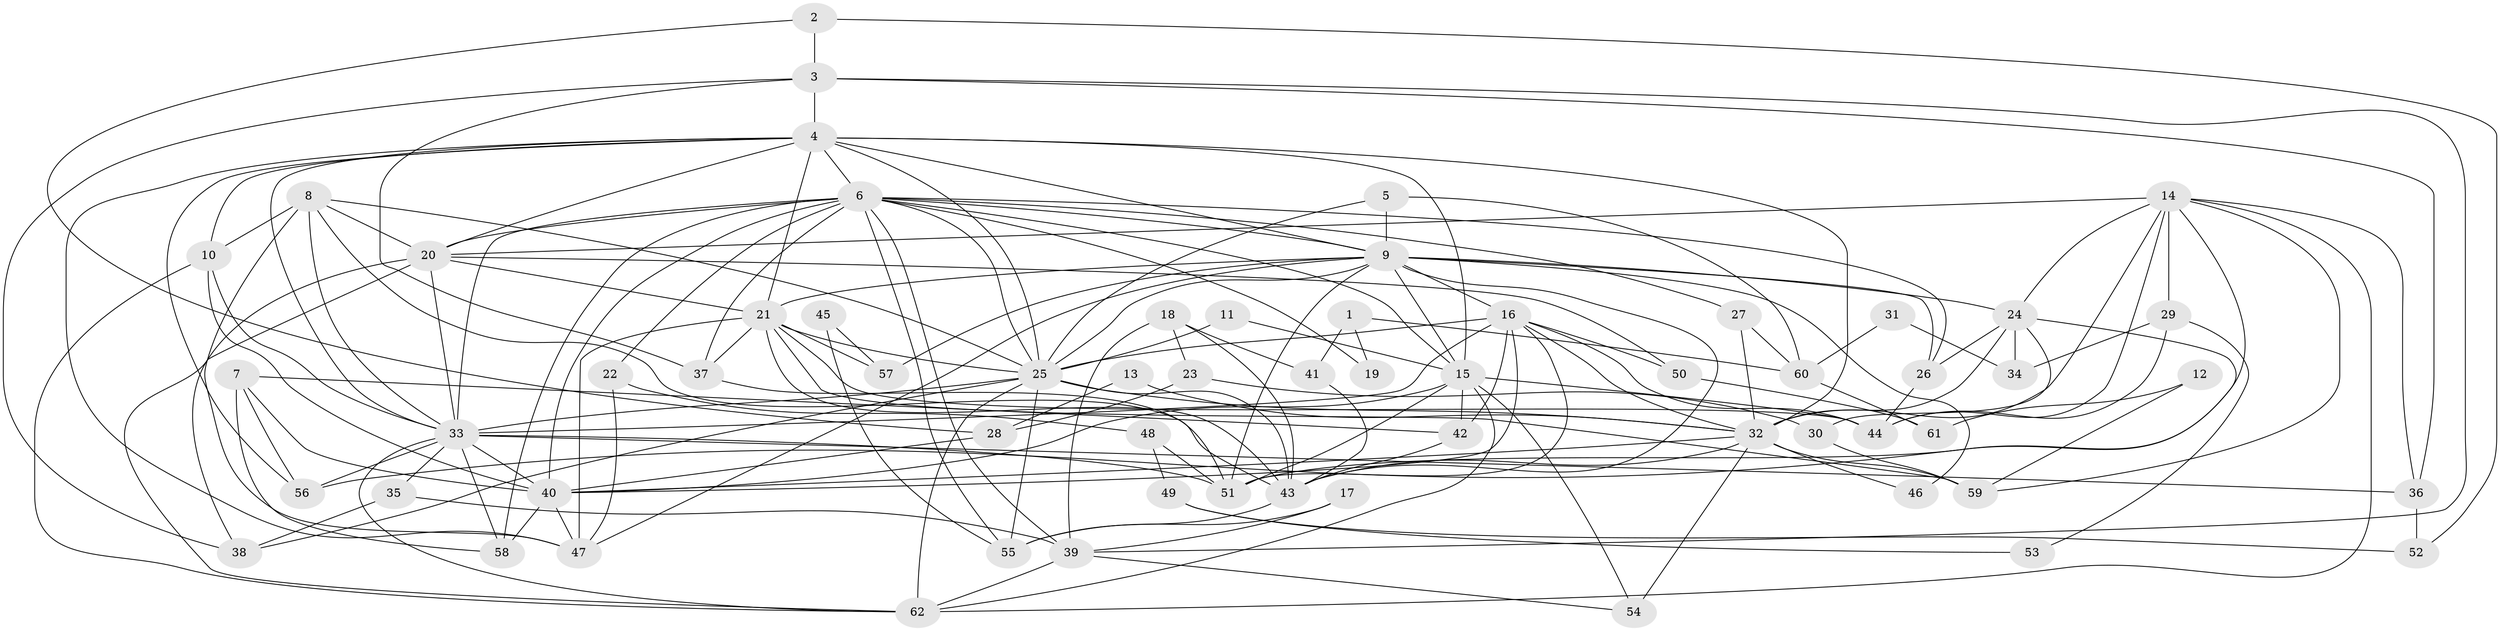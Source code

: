 // original degree distribution, {3: 0.29838709677419356, 6: 0.12903225806451613, 5: 0.14516129032258066, 4: 0.22580645161290322, 2: 0.14516129032258066, 7: 0.04032258064516129, 8: 0.016129032258064516}
// Generated by graph-tools (version 1.1) at 2025/36/03/09/25 02:36:16]
// undirected, 62 vertices, 166 edges
graph export_dot {
graph [start="1"]
  node [color=gray90,style=filled];
  1;
  2;
  3;
  4;
  5;
  6;
  7;
  8;
  9;
  10;
  11;
  12;
  13;
  14;
  15;
  16;
  17;
  18;
  19;
  20;
  21;
  22;
  23;
  24;
  25;
  26;
  27;
  28;
  29;
  30;
  31;
  32;
  33;
  34;
  35;
  36;
  37;
  38;
  39;
  40;
  41;
  42;
  43;
  44;
  45;
  46;
  47;
  48;
  49;
  50;
  51;
  52;
  53;
  54;
  55;
  56;
  57;
  58;
  59;
  60;
  61;
  62;
  1 -- 19 [weight=1.0];
  1 -- 41 [weight=1.0];
  1 -- 60 [weight=1.0];
  2 -- 3 [weight=1.0];
  2 -- 28 [weight=1.0];
  2 -- 52 [weight=1.0];
  3 -- 4 [weight=1.0];
  3 -- 36 [weight=1.0];
  3 -- 37 [weight=1.0];
  3 -- 38 [weight=1.0];
  3 -- 39 [weight=1.0];
  4 -- 6 [weight=1.0];
  4 -- 9 [weight=1.0];
  4 -- 10 [weight=1.0];
  4 -- 15 [weight=1.0];
  4 -- 20 [weight=1.0];
  4 -- 21 [weight=1.0];
  4 -- 25 [weight=1.0];
  4 -- 32 [weight=1.0];
  4 -- 33 [weight=1.0];
  4 -- 47 [weight=1.0];
  4 -- 56 [weight=1.0];
  5 -- 9 [weight=1.0];
  5 -- 25 [weight=1.0];
  5 -- 60 [weight=1.0];
  6 -- 9 [weight=1.0];
  6 -- 15 [weight=1.0];
  6 -- 19 [weight=1.0];
  6 -- 20 [weight=1.0];
  6 -- 22 [weight=1.0];
  6 -- 25 [weight=1.0];
  6 -- 26 [weight=1.0];
  6 -- 27 [weight=1.0];
  6 -- 33 [weight=2.0];
  6 -- 37 [weight=1.0];
  6 -- 39 [weight=1.0];
  6 -- 40 [weight=2.0];
  6 -- 55 [weight=1.0];
  6 -- 58 [weight=2.0];
  7 -- 40 [weight=1.0];
  7 -- 42 [weight=1.0];
  7 -- 56 [weight=1.0];
  7 -- 58 [weight=1.0];
  8 -- 10 [weight=3.0];
  8 -- 20 [weight=1.0];
  8 -- 25 [weight=1.0];
  8 -- 33 [weight=1.0];
  8 -- 43 [weight=1.0];
  8 -- 47 [weight=1.0];
  9 -- 15 [weight=2.0];
  9 -- 16 [weight=1.0];
  9 -- 21 [weight=2.0];
  9 -- 24 [weight=1.0];
  9 -- 25 [weight=1.0];
  9 -- 26 [weight=2.0];
  9 -- 43 [weight=1.0];
  9 -- 46 [weight=2.0];
  9 -- 47 [weight=1.0];
  9 -- 51 [weight=1.0];
  9 -- 57 [weight=1.0];
  10 -- 33 [weight=1.0];
  10 -- 40 [weight=1.0];
  10 -- 62 [weight=1.0];
  11 -- 15 [weight=1.0];
  11 -- 25 [weight=1.0];
  12 -- 59 [weight=1.0];
  12 -- 61 [weight=1.0];
  13 -- 28 [weight=1.0];
  13 -- 32 [weight=1.0];
  14 -- 20 [weight=1.0];
  14 -- 24 [weight=1.0];
  14 -- 29 [weight=2.0];
  14 -- 32 [weight=2.0];
  14 -- 36 [weight=1.0];
  14 -- 44 [weight=1.0];
  14 -- 56 [weight=1.0];
  14 -- 59 [weight=1.0];
  14 -- 62 [weight=1.0];
  15 -- 40 [weight=2.0];
  15 -- 42 [weight=1.0];
  15 -- 44 [weight=1.0];
  15 -- 51 [weight=1.0];
  15 -- 54 [weight=1.0];
  15 -- 62 [weight=1.0];
  16 -- 25 [weight=1.0];
  16 -- 32 [weight=1.0];
  16 -- 33 [weight=2.0];
  16 -- 40 [weight=1.0];
  16 -- 42 [weight=3.0];
  16 -- 44 [weight=1.0];
  16 -- 50 [weight=1.0];
  16 -- 51 [weight=1.0];
  17 -- 39 [weight=1.0];
  17 -- 55 [weight=1.0];
  18 -- 23 [weight=1.0];
  18 -- 39 [weight=1.0];
  18 -- 41 [weight=1.0];
  18 -- 43 [weight=1.0];
  20 -- 21 [weight=1.0];
  20 -- 33 [weight=1.0];
  20 -- 38 [weight=1.0];
  20 -- 50 [weight=1.0];
  20 -- 62 [weight=1.0];
  21 -- 25 [weight=1.0];
  21 -- 37 [weight=1.0];
  21 -- 43 [weight=1.0];
  21 -- 44 [weight=1.0];
  21 -- 47 [weight=1.0];
  21 -- 57 [weight=1.0];
  21 -- 59 [weight=1.0];
  22 -- 47 [weight=1.0];
  22 -- 48 [weight=1.0];
  23 -- 28 [weight=1.0];
  23 -- 30 [weight=1.0];
  24 -- 26 [weight=1.0];
  24 -- 30 [weight=1.0];
  24 -- 32 [weight=2.0];
  24 -- 34 [weight=1.0];
  24 -- 51 [weight=1.0];
  25 -- 32 [weight=1.0];
  25 -- 33 [weight=1.0];
  25 -- 38 [weight=1.0];
  25 -- 43 [weight=2.0];
  25 -- 55 [weight=1.0];
  25 -- 62 [weight=1.0];
  26 -- 44 [weight=1.0];
  27 -- 32 [weight=1.0];
  27 -- 60 [weight=1.0];
  28 -- 40 [weight=1.0];
  29 -- 34 [weight=1.0];
  29 -- 44 [weight=1.0];
  29 -- 53 [weight=1.0];
  30 -- 59 [weight=1.0];
  31 -- 34 [weight=1.0];
  31 -- 60 [weight=1.0];
  32 -- 40 [weight=1.0];
  32 -- 43 [weight=1.0];
  32 -- 46 [weight=1.0];
  32 -- 54 [weight=1.0];
  32 -- 59 [weight=1.0];
  33 -- 35 [weight=2.0];
  33 -- 36 [weight=1.0];
  33 -- 40 [weight=1.0];
  33 -- 51 [weight=2.0];
  33 -- 56 [weight=1.0];
  33 -- 58 [weight=1.0];
  33 -- 62 [weight=1.0];
  35 -- 38 [weight=1.0];
  35 -- 39 [weight=1.0];
  36 -- 52 [weight=1.0];
  37 -- 51 [weight=1.0];
  39 -- 54 [weight=1.0];
  39 -- 62 [weight=1.0];
  40 -- 47 [weight=1.0];
  40 -- 58 [weight=1.0];
  41 -- 43 [weight=1.0];
  42 -- 43 [weight=1.0];
  43 -- 55 [weight=1.0];
  45 -- 55 [weight=1.0];
  45 -- 57 [weight=1.0];
  48 -- 49 [weight=1.0];
  48 -- 51 [weight=1.0];
  49 -- 52 [weight=1.0];
  49 -- 53 [weight=1.0];
  50 -- 61 [weight=1.0];
  60 -- 61 [weight=1.0];
}
